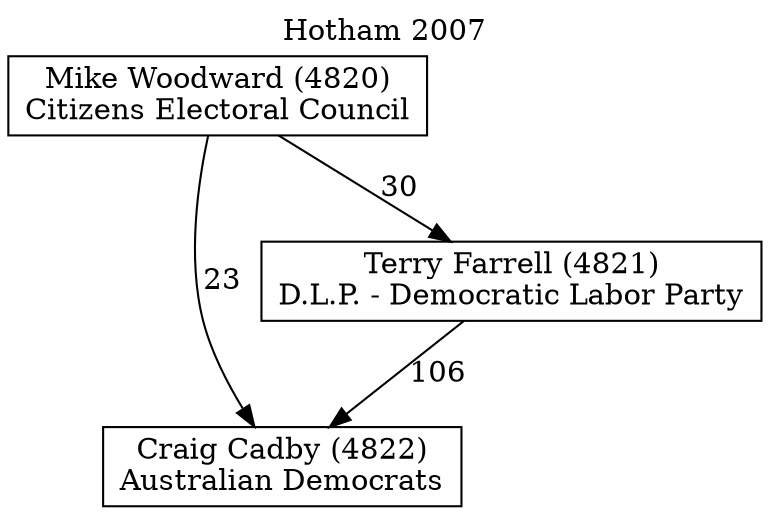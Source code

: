 // House preference flow
digraph "Craig Cadby (4822)_Hotham_2007" {
	graph [label="Hotham 2007" labelloc=t mclimit=10]
	node [shape=box]
	"Craig Cadby (4822)" [label="Craig Cadby (4822)
Australian Democrats"]
	"Terry Farrell (4821)" [label="Terry Farrell (4821)
D.L.P. - Democratic Labor Party"]
	"Mike Woodward (4820)" [label="Mike Woodward (4820)
Citizens Electoral Council"]
	"Terry Farrell (4821)" -> "Craig Cadby (4822)" [label=106]
	"Mike Woodward (4820)" -> "Terry Farrell (4821)" [label=30]
	"Mike Woodward (4820)" -> "Craig Cadby (4822)" [label=23]
}
